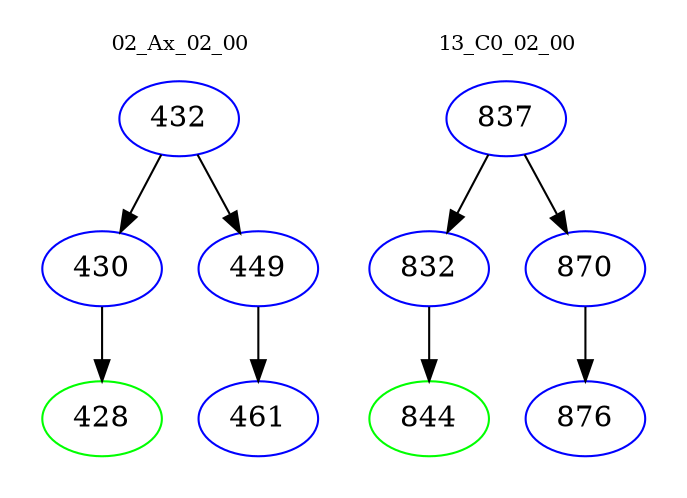 digraph{
subgraph cluster_0 {
color = white
label = "02_Ax_02_00";
fontsize=10;
T0_432 [label="432", color="blue"]
T0_432 -> T0_430 [color="black"]
T0_430 [label="430", color="blue"]
T0_430 -> T0_428 [color="black"]
T0_428 [label="428", color="green"]
T0_432 -> T0_449 [color="black"]
T0_449 [label="449", color="blue"]
T0_449 -> T0_461 [color="black"]
T0_461 [label="461", color="blue"]
}
subgraph cluster_1 {
color = white
label = "13_C0_02_00";
fontsize=10;
T1_837 [label="837", color="blue"]
T1_837 -> T1_832 [color="black"]
T1_832 [label="832", color="blue"]
T1_832 -> T1_844 [color="black"]
T1_844 [label="844", color="green"]
T1_837 -> T1_870 [color="black"]
T1_870 [label="870", color="blue"]
T1_870 -> T1_876 [color="black"]
T1_876 [label="876", color="blue"]
}
}
